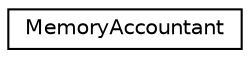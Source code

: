 digraph "Graphical Class Hierarchy"
{
 // LATEX_PDF_SIZE
  edge [fontname="Helvetica",fontsize="10",labelfontname="Helvetica",labelfontsize="10"];
  node [fontname="Helvetica",fontsize="10",shape=record];
  rankdir="LR";
  Node0 [label="MemoryAccountant",height=0.2,width=0.4,color="black", fillcolor="white", style="filled",URL="$classMemoryAccountant.html",tooltip=" "];
}
